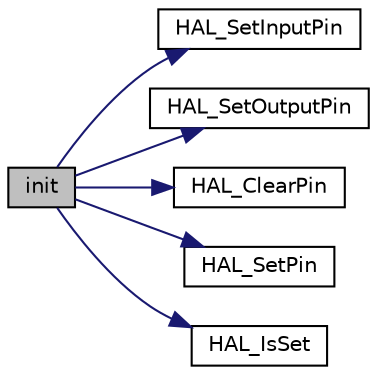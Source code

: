 digraph "init"
{
  edge [fontname="Helvetica",fontsize="10",labelfontname="Helvetica",labelfontsize="10"];
  node [fontname="Helvetica",fontsize="10",shape=record];
  rankdir="LR";
  Node18 [label="init",height=0.2,width=0.4,color="black", fillcolor="grey75", style="filled", fontcolor="black"];
  Node18 -> Node19 [color="midnightblue",fontsize="10",style="solid",fontname="Helvetica"];
  Node19 [label="HAL_SetInputPin",height=0.2,width=0.4,color="black", fillcolor="white", style="filled",URL="$_h_a_l__attiny167_8c.html#ae0644f080d1fab2bc4376a7720cd0a2e"];
  Node18 -> Node20 [color="midnightblue",fontsize="10",style="solid",fontname="Helvetica"];
  Node20 [label="HAL_SetOutputPin",height=0.2,width=0.4,color="black", fillcolor="white", style="filled",URL="$_h_a_l__attiny167_8c.html#aa889ca0f7fc0bfa49791b8aba3f0d856"];
  Node18 -> Node21 [color="midnightblue",fontsize="10",style="solid",fontname="Helvetica"];
  Node21 [label="HAL_ClearPin",height=0.2,width=0.4,color="black", fillcolor="white", style="filled",URL="$_h_a_l__attiny167_8c.html#a53b3bca1b91e57ba0d4a459ac71d3be5"];
  Node18 -> Node22 [color="midnightblue",fontsize="10",style="solid",fontname="Helvetica"];
  Node22 [label="HAL_SetPin",height=0.2,width=0.4,color="black", fillcolor="white", style="filled",URL="$_h_a_l__attiny167_8c.html#a77acad64af22fb372955df7d7e4a2606"];
  Node18 -> Node23 [color="midnightblue",fontsize="10",style="solid",fontname="Helvetica"];
  Node23 [label="HAL_IsSet",height=0.2,width=0.4,color="black", fillcolor="white", style="filled",URL="$_h_a_l__attiny167_8c.html#a0dd22df2d0fc638d04ea0c31d39d111e"];
}

